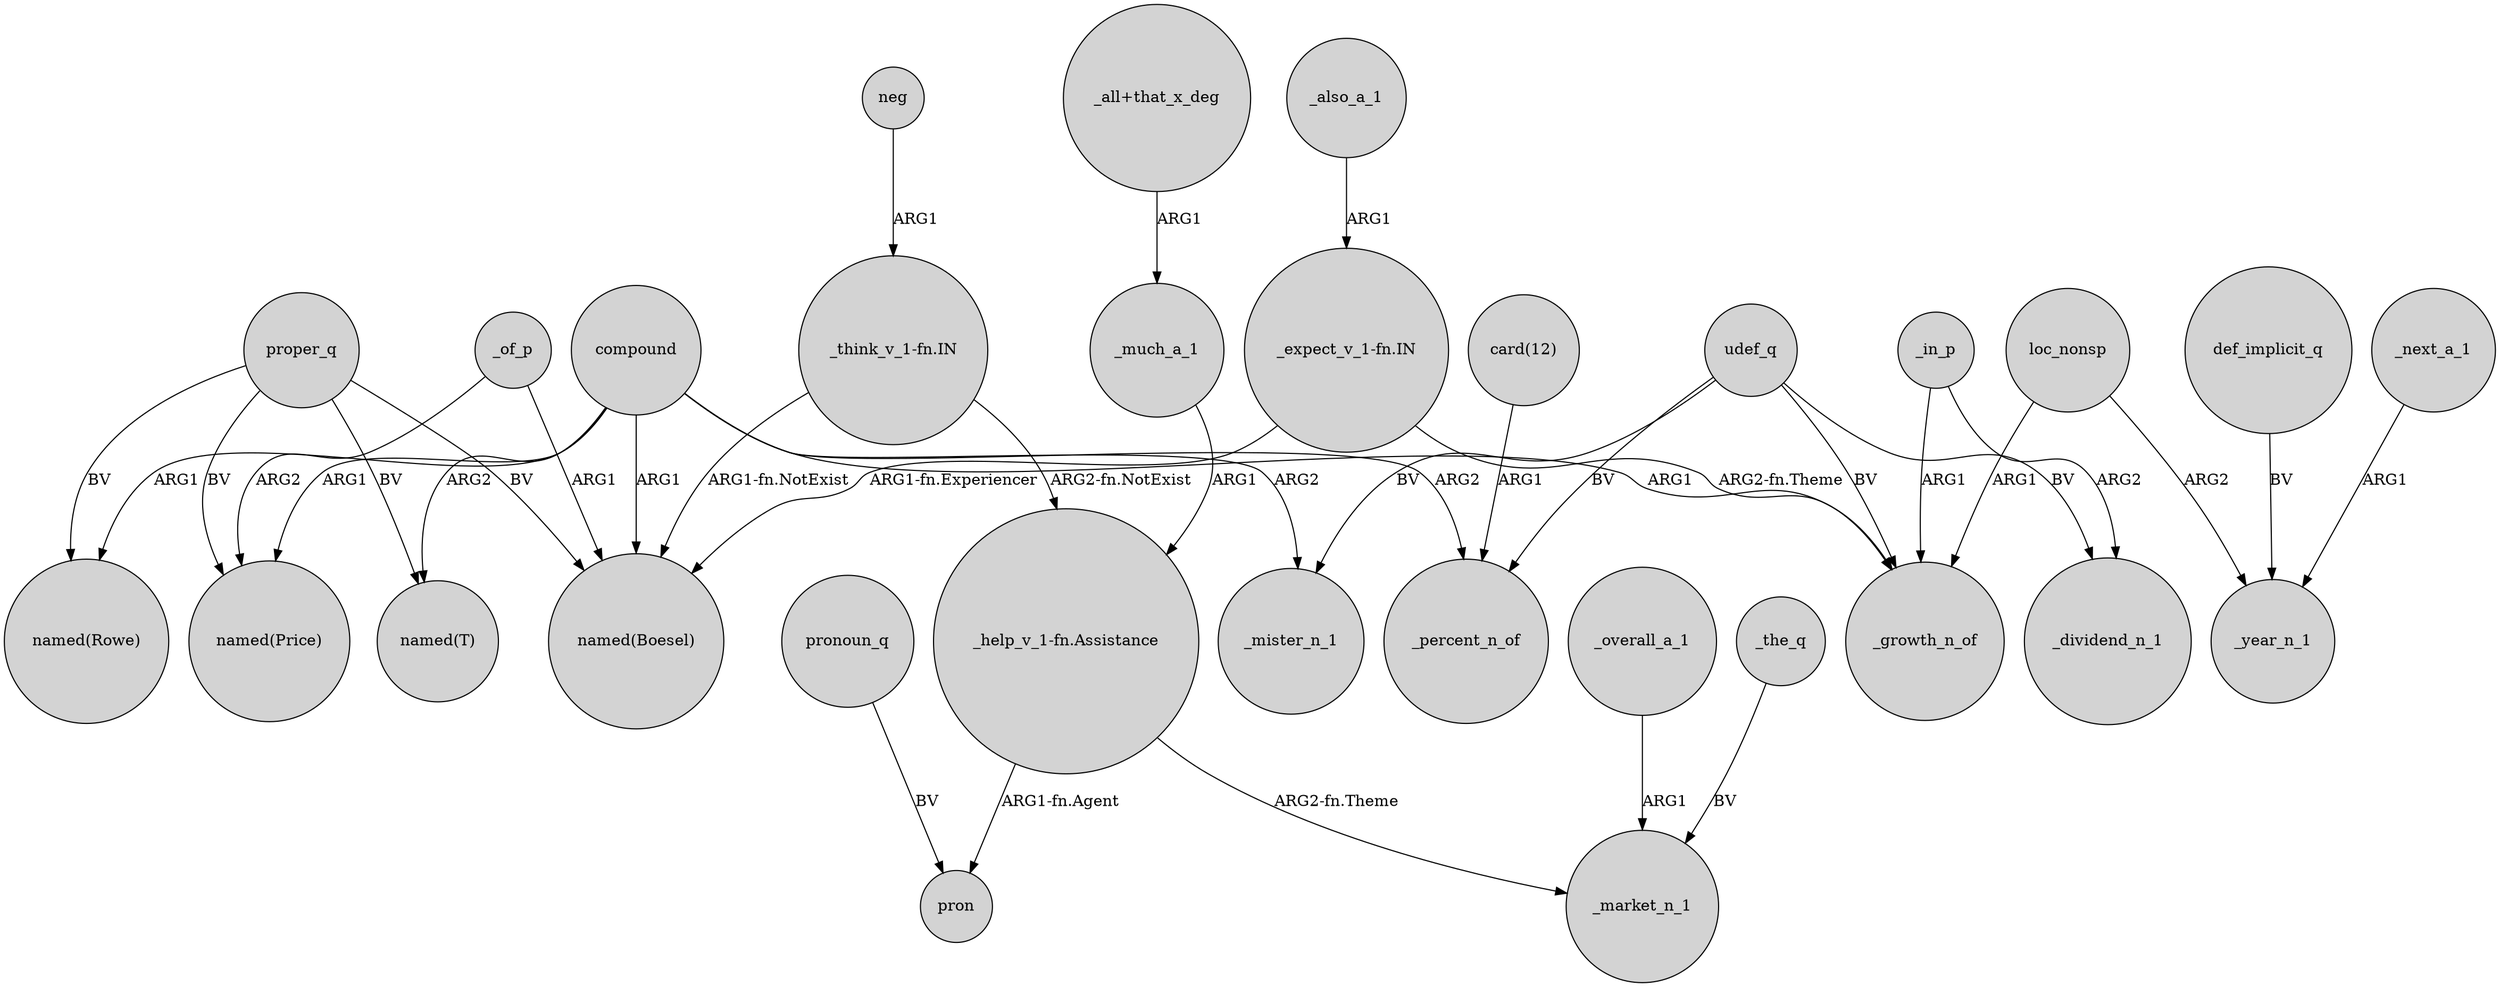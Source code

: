 digraph {
	node [shape=circle style=filled]
	_of_p -> "named(Price)" [label=ARG2]
	compound -> "named(Boesel)" [label=ARG1]
	def_implicit_q -> _year_n_1 [label=BV]
	_of_p -> "named(Boesel)" [label=ARG1]
	compound -> "named(T)" [label=ARG2]
	proper_q -> "named(Boesel)" [label=BV]
	compound -> _mister_n_1 [label=ARG2]
	proper_q -> "named(T)" [label=BV]
	udef_q -> _mister_n_1 [label=BV]
	"_think_v_1-fn.IN" -> "named(Boesel)" [label="ARG1-fn.NotExist"]
	proper_q -> "named(Rowe)" [label=BV]
	"_expect_v_1-fn.IN" -> "named(Boesel)" [label="ARG1-fn.Experiencer"]
	compound -> "named(Rowe)" [label=ARG1]
	proper_q -> "named(Price)" [label=BV]
	compound -> _percent_n_of [label=ARG2]
	"_expect_v_1-fn.IN" -> _growth_n_of [label="ARG2-fn.Theme"]
	pronoun_q -> pron [label=BV]
	"_all+that_x_deg" -> _much_a_1 [label=ARG1]
	"_think_v_1-fn.IN" -> "_help_v_1-fn.Assistance" [label="ARG2-fn.NotExist"]
	_much_a_1 -> "_help_v_1-fn.Assistance" [label=ARG1]
	_next_a_1 -> _year_n_1 [label=ARG1]
	loc_nonsp -> _year_n_1 [label=ARG2]
	neg -> "_think_v_1-fn.IN" [label=ARG1]
	loc_nonsp -> _growth_n_of [label=ARG1]
	_overall_a_1 -> _market_n_1 [label=ARG1]
	_in_p -> _growth_n_of [label=ARG1]
	"_help_v_1-fn.Assistance" -> _market_n_1 [label="ARG2-fn.Theme"]
	"card(12)" -> _percent_n_of [label=ARG1]
	_also_a_1 -> "_expect_v_1-fn.IN" [label=ARG1]
	_in_p -> _dividend_n_1 [label=ARG2]
	compound -> _growth_n_of [label=ARG1]
	"_help_v_1-fn.Assistance" -> pron [label="ARG1-fn.Agent"]
	udef_q -> _percent_n_of [label=BV]
	udef_q -> _dividend_n_1 [label=BV]
	_the_q -> _market_n_1 [label=BV]
	udef_q -> _growth_n_of [label=BV]
	compound -> "named(Price)" [label=ARG1]
}
